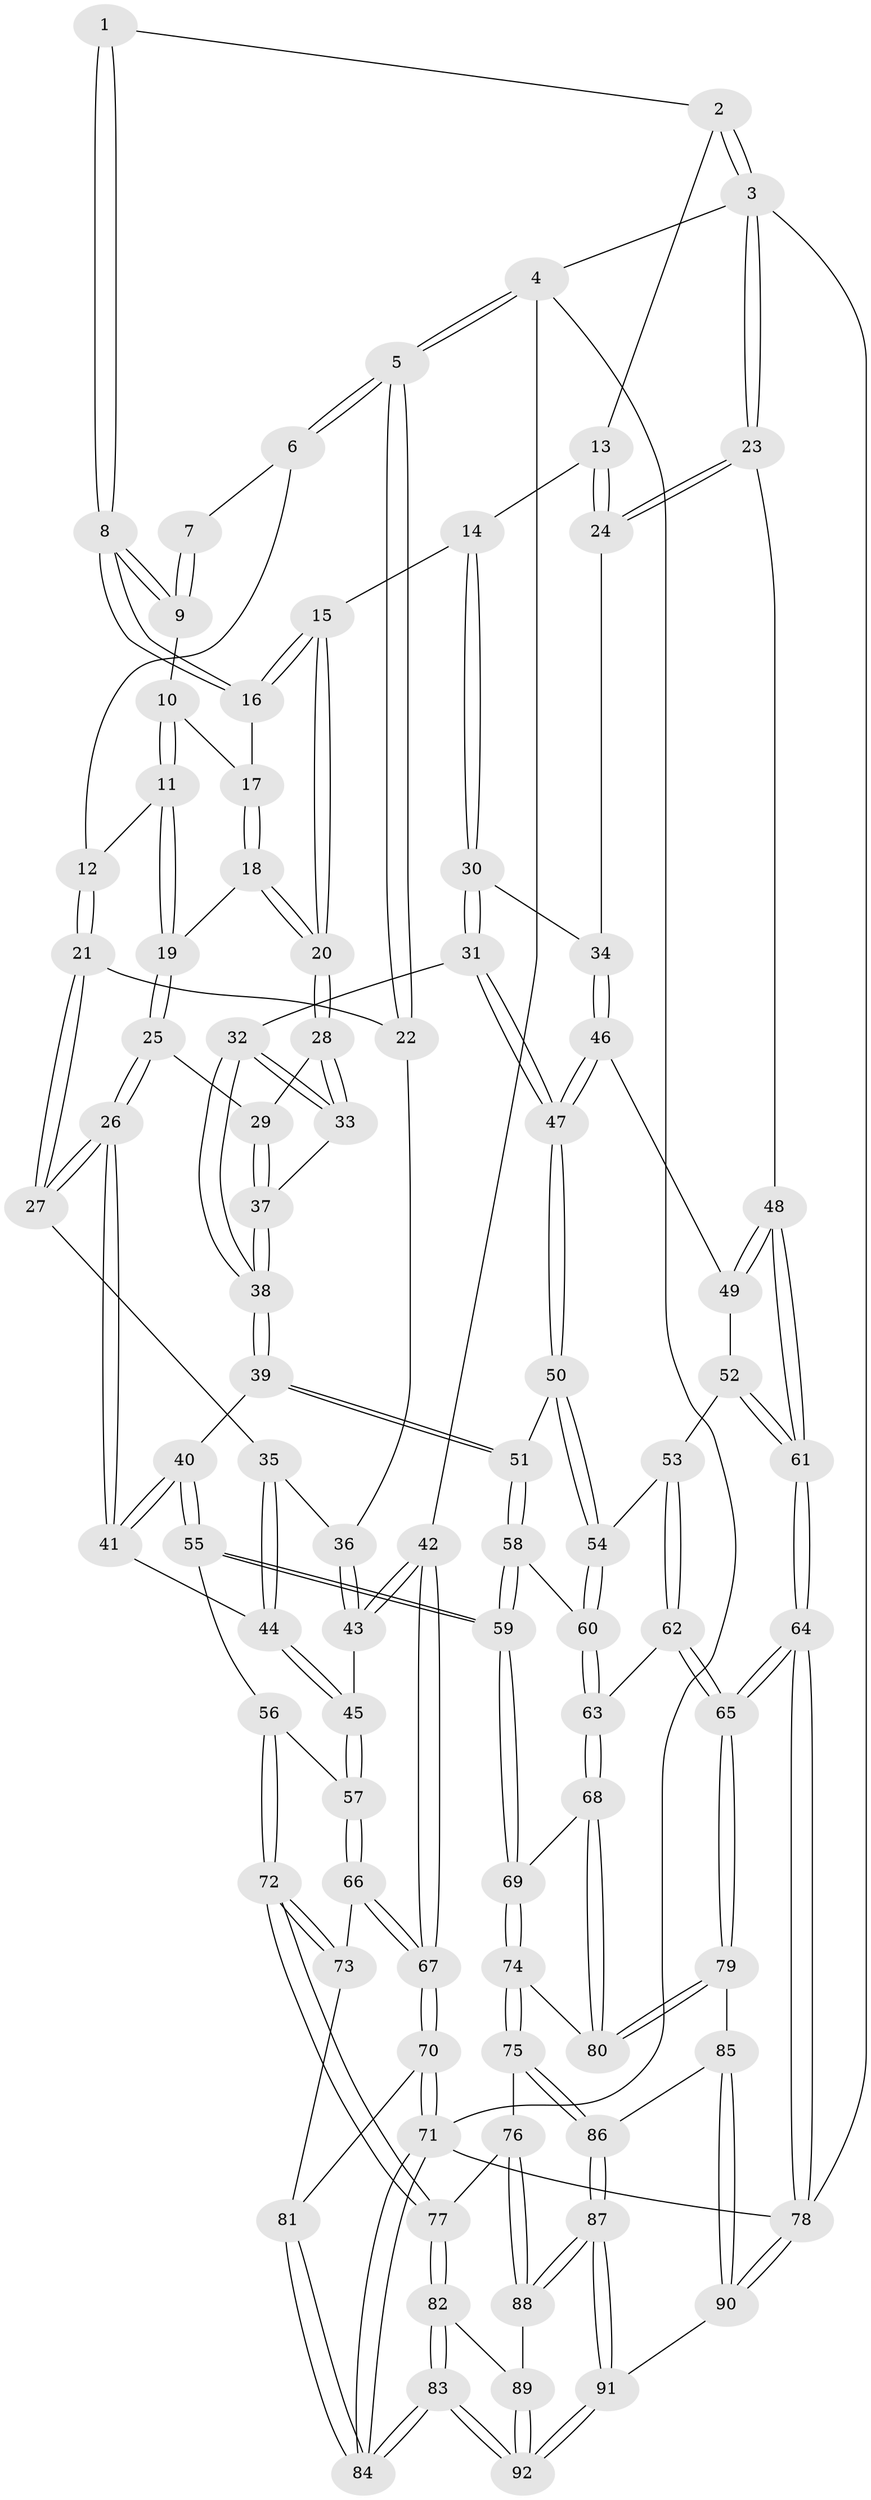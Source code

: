// Generated by graph-tools (version 1.1) at 2025/11/02/27/25 16:11:55]
// undirected, 92 vertices, 227 edges
graph export_dot {
graph [start="1"]
  node [color=gray90,style=filled];
  1 [pos="+0.5605550798136996+0"];
  2 [pos="+0.8658853628954472+0"];
  3 [pos="+1+0"];
  4 [pos="+0+0"];
  5 [pos="+0+0"];
  6 [pos="+0.3222536166164263+0"];
  7 [pos="+0.4479298488458775+0"];
  8 [pos="+0.5916513911221638+0.06618920075707743"];
  9 [pos="+0.4828606290005171+0.026593634848190297"];
  10 [pos="+0.4653786039211162+0.07699184133110883"];
  11 [pos="+0.36775798070823085+0.10458555219886918"];
  12 [pos="+0.3395393431673782+0.07692298806087672"];
  13 [pos="+0.8062407108804835+0.02354703987573553"];
  14 [pos="+0.6542308371820429+0.11958275749805924"];
  15 [pos="+0.6265980061888267+0.11615603544327921"];
  16 [pos="+0.597204136514362+0.08075130279222797"];
  17 [pos="+0.48358780430811665+0.08985141896409793"];
  18 [pos="+0.5003315825825233+0.15622797690852433"];
  19 [pos="+0.3717985352808741+0.11861984949377374"];
  20 [pos="+0.5335997226796134+0.2017005207951132"];
  21 [pos="+0.2226967942185846+0.1312243206942212"];
  22 [pos="+0.10660138004337509+0.11048223061420762"];
  23 [pos="+1+0.09573386818190642"];
  24 [pos="+0.883775179607746+0.1674124838503881"];
  25 [pos="+0.378752531993774+0.1881467249456349"];
  26 [pos="+0.3455295142424861+0.26933961059222816"];
  27 [pos="+0.2637719936024719+0.2237925864855794"];
  28 [pos="+0.5330913940839743+0.20300340486633767"];
  29 [pos="+0.5242108432715074+0.20942612606531233"];
  30 [pos="+0.7045085441069389+0.25311928947523155"];
  31 [pos="+0.6600270624598594+0.32089890687076905"];
  32 [pos="+0.6435940150711964+0.31165422110298896"];
  33 [pos="+0.6185658101452517+0.294031171517055"];
  34 [pos="+0.8636015930592758+0.23667291315666233"];
  35 [pos="+0.16269705292370745+0.2837085782273246"];
  36 [pos="+0.10561924985790816+0.19100272270658059"];
  37 [pos="+0.4700906046026281+0.31537880330303364"];
  38 [pos="+0.44814326081570643+0.34468803068271237"];
  39 [pos="+0.40603884095424064+0.3919816015190501"];
  40 [pos="+0.3771028107861255+0.3830940557033896"];
  41 [pos="+0.3672709518299274+0.37618691731580955"];
  42 [pos="+0+0.4436912178878055"];
  43 [pos="+0+0.4298459066023705"];
  44 [pos="+0.17290986067359532+0.3944139159232771"];
  45 [pos="+0.1173841944456391+0.44284711452305686"];
  46 [pos="+0.8770516001069071+0.27759392609322414"];
  47 [pos="+0.6680813787662613+0.43038750343677445"];
  48 [pos="+1+0.47741631409235136"];
  49 [pos="+0.9446329198045355+0.37981742436215643"];
  50 [pos="+0.664709439095617+0.45369964116838624"];
  51 [pos="+0.4378896608412004+0.4236600920234709"];
  52 [pos="+0.7411804376530359+0.4937227312954355"];
  53 [pos="+0.7123729661812342+0.4990389608362027"];
  54 [pos="+0.6658972802900847+0.4556319895914251"];
  55 [pos="+0.251204615310005+0.6253249639142686"];
  56 [pos="+0.2383326363090954+0.6287986083635778"];
  57 [pos="+0.19327592159255572+0.6012899632202258"];
  58 [pos="+0.4410188104678528+0.6102203474200922"];
  59 [pos="+0.4085194528571797+0.6462259305601928"];
  60 [pos="+0.5157434534209236+0.6157037683492057"];
  61 [pos="+1+0.6874567528620041"];
  62 [pos="+0.7181455682680511+0.6272802393689278"];
  63 [pos="+0.6172634472328281+0.6934545394042267"];
  64 [pos="+1+1"];
  65 [pos="+1+1"];
  66 [pos="+0.040448955110819765+0.6805001481427893"];
  67 [pos="+0+0.6723345493939097"];
  68 [pos="+0.6019614693155565+0.7368539360198871"];
  69 [pos="+0.42215944892872165+0.7149120797205588"];
  70 [pos="+0+0.867758846767234"];
  71 [pos="+0+1"];
  72 [pos="+0.2248113939382377+0.7539235149376602"];
  73 [pos="+0.13385280795972382+0.7813645418812414"];
  74 [pos="+0.4104641748819466+0.7931575713676992"];
  75 [pos="+0.4014064208615752+0.810851536810336"];
  76 [pos="+0.4001341914483755+0.8119873687093586"];
  77 [pos="+0.28491932221036026+0.8380137477608477"];
  78 [pos="+1+1"];
  79 [pos="+0.6219180422007814+0.8416484594194171"];
  80 [pos="+0.6029449351657672+0.791848744032367"];
  81 [pos="+0.13287344221086628+0.7829021171503846"];
  82 [pos="+0.23766675213446142+0.9618859794923018"];
  83 [pos="+0.0894195708144971+1"];
  84 [pos="+0+1"];
  85 [pos="+0.6085479429152197+0.8541197932015502"];
  86 [pos="+0.5443937500989886+0.8902927094009897"];
  87 [pos="+0.4874078720405388+0.9992201355617618"];
  88 [pos="+0.42193248820383034+0.9175162133351668"];
  89 [pos="+0.408312312649303+0.9242503667638341"];
  90 [pos="+0.5987750760735514+1"];
  91 [pos="+0.4951945778602955+1"];
  92 [pos="+0.13763345272092653+1"];
  1 -- 2;
  1 -- 8;
  1 -- 8;
  2 -- 3;
  2 -- 3;
  2 -- 13;
  3 -- 4;
  3 -- 23;
  3 -- 23;
  3 -- 78;
  4 -- 5;
  4 -- 5;
  4 -- 42;
  4 -- 71;
  5 -- 6;
  5 -- 6;
  5 -- 22;
  5 -- 22;
  6 -- 7;
  6 -- 12;
  7 -- 9;
  7 -- 9;
  8 -- 9;
  8 -- 9;
  8 -- 16;
  8 -- 16;
  9 -- 10;
  10 -- 11;
  10 -- 11;
  10 -- 17;
  11 -- 12;
  11 -- 19;
  11 -- 19;
  12 -- 21;
  12 -- 21;
  13 -- 14;
  13 -- 24;
  13 -- 24;
  14 -- 15;
  14 -- 30;
  14 -- 30;
  15 -- 16;
  15 -- 16;
  15 -- 20;
  15 -- 20;
  16 -- 17;
  17 -- 18;
  17 -- 18;
  18 -- 19;
  18 -- 20;
  18 -- 20;
  19 -- 25;
  19 -- 25;
  20 -- 28;
  20 -- 28;
  21 -- 22;
  21 -- 27;
  21 -- 27;
  22 -- 36;
  23 -- 24;
  23 -- 24;
  23 -- 48;
  24 -- 34;
  25 -- 26;
  25 -- 26;
  25 -- 29;
  26 -- 27;
  26 -- 27;
  26 -- 41;
  26 -- 41;
  27 -- 35;
  28 -- 29;
  28 -- 33;
  28 -- 33;
  29 -- 37;
  29 -- 37;
  30 -- 31;
  30 -- 31;
  30 -- 34;
  31 -- 32;
  31 -- 47;
  31 -- 47;
  32 -- 33;
  32 -- 33;
  32 -- 38;
  32 -- 38;
  33 -- 37;
  34 -- 46;
  34 -- 46;
  35 -- 36;
  35 -- 44;
  35 -- 44;
  36 -- 43;
  36 -- 43;
  37 -- 38;
  37 -- 38;
  38 -- 39;
  38 -- 39;
  39 -- 40;
  39 -- 51;
  39 -- 51;
  40 -- 41;
  40 -- 41;
  40 -- 55;
  40 -- 55;
  41 -- 44;
  42 -- 43;
  42 -- 43;
  42 -- 67;
  42 -- 67;
  43 -- 45;
  44 -- 45;
  44 -- 45;
  45 -- 57;
  45 -- 57;
  46 -- 47;
  46 -- 47;
  46 -- 49;
  47 -- 50;
  47 -- 50;
  48 -- 49;
  48 -- 49;
  48 -- 61;
  48 -- 61;
  49 -- 52;
  50 -- 51;
  50 -- 54;
  50 -- 54;
  51 -- 58;
  51 -- 58;
  52 -- 53;
  52 -- 61;
  52 -- 61;
  53 -- 54;
  53 -- 62;
  53 -- 62;
  54 -- 60;
  54 -- 60;
  55 -- 56;
  55 -- 59;
  55 -- 59;
  56 -- 57;
  56 -- 72;
  56 -- 72;
  57 -- 66;
  57 -- 66;
  58 -- 59;
  58 -- 59;
  58 -- 60;
  59 -- 69;
  59 -- 69;
  60 -- 63;
  60 -- 63;
  61 -- 64;
  61 -- 64;
  62 -- 63;
  62 -- 65;
  62 -- 65;
  63 -- 68;
  63 -- 68;
  64 -- 65;
  64 -- 65;
  64 -- 78;
  64 -- 78;
  65 -- 79;
  65 -- 79;
  66 -- 67;
  66 -- 67;
  66 -- 73;
  67 -- 70;
  67 -- 70;
  68 -- 69;
  68 -- 80;
  68 -- 80;
  69 -- 74;
  69 -- 74;
  70 -- 71;
  70 -- 71;
  70 -- 81;
  71 -- 84;
  71 -- 84;
  71 -- 78;
  72 -- 73;
  72 -- 73;
  72 -- 77;
  72 -- 77;
  73 -- 81;
  74 -- 75;
  74 -- 75;
  74 -- 80;
  75 -- 76;
  75 -- 86;
  75 -- 86;
  76 -- 77;
  76 -- 88;
  76 -- 88;
  77 -- 82;
  77 -- 82;
  78 -- 90;
  78 -- 90;
  79 -- 80;
  79 -- 80;
  79 -- 85;
  81 -- 84;
  81 -- 84;
  82 -- 83;
  82 -- 83;
  82 -- 89;
  83 -- 84;
  83 -- 84;
  83 -- 92;
  83 -- 92;
  85 -- 86;
  85 -- 90;
  85 -- 90;
  86 -- 87;
  86 -- 87;
  87 -- 88;
  87 -- 88;
  87 -- 91;
  87 -- 91;
  88 -- 89;
  89 -- 92;
  89 -- 92;
  90 -- 91;
  91 -- 92;
  91 -- 92;
}
